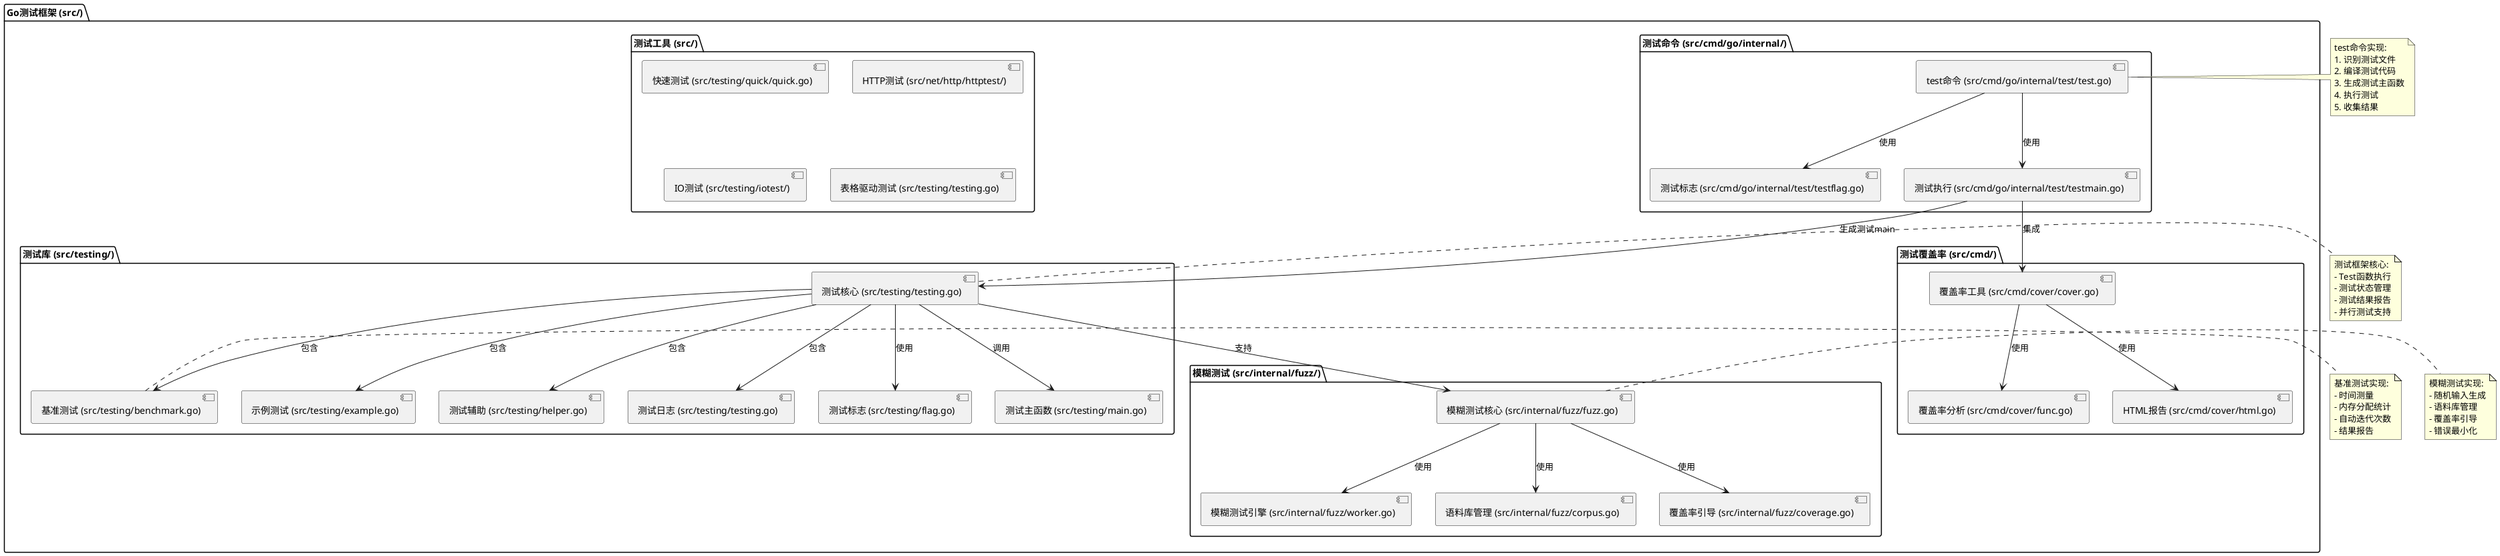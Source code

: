 @startuml Go测试框架实现架构

package "Go测试框架 (src/)" {
  package "测试命令 (src/cmd/go/internal/)" {
    [test命令 (src/cmd/go/internal/test/test.go)] as TestCmd
    [测试标志 (src/cmd/go/internal/test/testflag.go)] as TestFlag
    [测试执行 (src/cmd/go/internal/test/testmain.go)] as TestExec
  }
  
  package "测试库 (src/testing/)" {
    [测试核心 (src/testing/testing.go)] as TestCore
    [基准测试 (src/testing/benchmark.go)] as Benchmark
    [示例测试 (src/testing/example.go)] as Example
    [测试辅助 (src/testing/helper.go)] as Helper
    [测试日志 (src/testing/testing.go)] as TestLog
    [测试标志 (src/testing/flag.go)] as TestingFlag
    [测试主函数 (src/testing/main.go)] as TestMain
  }
  
  package "测试覆盖率 (src/cmd/)" {
    [覆盖率工具 (src/cmd/cover/cover.go)] as Cover
    [覆盖率分析 (src/cmd/cover/func.go)] as CoverAnalysis
    [HTML报告 (src/cmd/cover/html.go)] as CoverHTML
  }
  
  package "模糊测试 (src/internal/fuzz/)" {
    [模糊测试核心 (src/internal/fuzz/fuzz.go)] as Fuzz
    [模糊测试引擎 (src/internal/fuzz/worker.go)] as FuzzWorker
    [语料库管理 (src/internal/fuzz/corpus.go)] as FuzzCorpus
    [覆盖率引导 (src/internal/fuzz/coverage.go)] as FuzzCoverage
  }
  
  package "测试工具 (src/)" {
    [快速测试 (src/testing/quick/quick.go)] as Quick
    [HTTP测试 (src/net/http/httptest/)] as HTTPTest
    [IO测试 (src/testing/iotest/)] as IOTest
    [表格驱动测试 (src/testing/testing.go)] as TableTest
  }
}

' 测试命令关系
TestCmd --> TestFlag : 使用
TestCmd --> TestExec : 使用
TestExec --> TestCore : 生成测试main
TestExec --> Cover : 集成

' 测试库关系
TestCore --> Benchmark : 包含
TestCore --> Example : 包含
TestCore --> Helper : 包含
TestCore --> TestLog : 包含
TestCore --> TestingFlag : 使用
TestCore --> TestMain : 调用

' 覆盖率关系
Cover --> CoverAnalysis : 使用
Cover --> CoverHTML : 使用

' 模糊测试关系
Fuzz --> FuzzWorker : 使用
Fuzz --> FuzzCorpus : 使用
Fuzz --> FuzzCoverage : 使用
TestCore --> Fuzz : 支持

note right of TestCmd
  test命令实现:
  1. 识别测试文件
  2. 编译测试代码
  3. 生成测试主函数
  4. 执行测试
  5. 收集结果
end note

note right of TestCore
  测试框架核心:
  - Test函数执行
  - 测试状态管理
  - 测试结果报告
  - 并行测试支持
end note

note right of Benchmark
  基准测试实现:
  - 时间测量
  - 内存分配统计
  - 自动迭代次数
  - 结果报告
end note

note right of Fuzz
  模糊测试实现:
  - 随机输入生成
  - 语料库管理
  - 覆盖率引导
  - 错误最小化
end note

@enduml